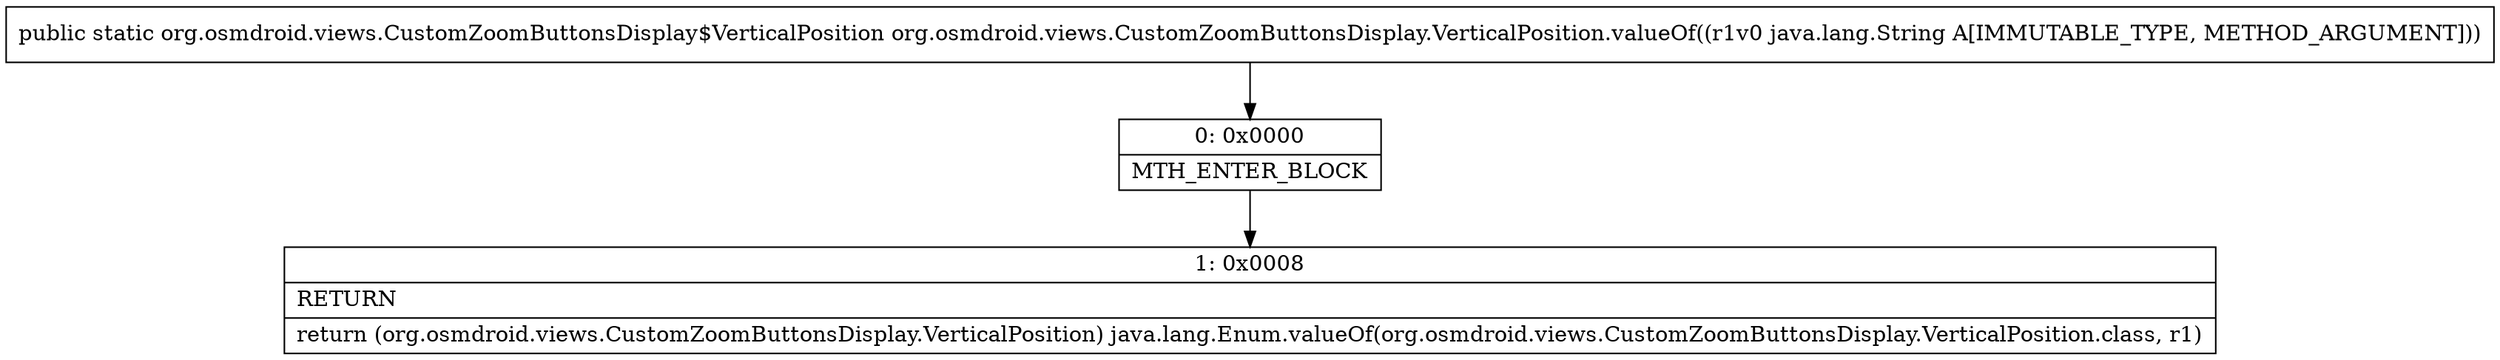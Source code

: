 digraph "CFG fororg.osmdroid.views.CustomZoomButtonsDisplay.VerticalPosition.valueOf(Ljava\/lang\/String;)Lorg\/osmdroid\/views\/CustomZoomButtonsDisplay$VerticalPosition;" {
Node_0 [shape=record,label="{0\:\ 0x0000|MTH_ENTER_BLOCK\l}"];
Node_1 [shape=record,label="{1\:\ 0x0008|RETURN\l|return (org.osmdroid.views.CustomZoomButtonsDisplay.VerticalPosition) java.lang.Enum.valueOf(org.osmdroid.views.CustomZoomButtonsDisplay.VerticalPosition.class, r1)\l}"];
MethodNode[shape=record,label="{public static org.osmdroid.views.CustomZoomButtonsDisplay$VerticalPosition org.osmdroid.views.CustomZoomButtonsDisplay.VerticalPosition.valueOf((r1v0 java.lang.String A[IMMUTABLE_TYPE, METHOD_ARGUMENT])) }"];
MethodNode -> Node_0;
Node_0 -> Node_1;
}

